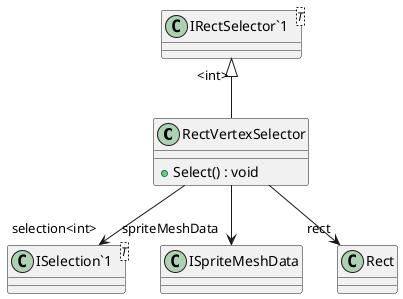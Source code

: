 @startuml
class RectVertexSelector {
    + Select() : void
}
class "IRectSelector`1"<T> {
}
class "ISelection`1"<T> {
}
"IRectSelector`1" "<int>" <|-- RectVertexSelector
RectVertexSelector --> "selection<int>" "ISelection`1"
RectVertexSelector --> "spriteMeshData" ISpriteMeshData
RectVertexSelector --> "rect" Rect
@enduml
